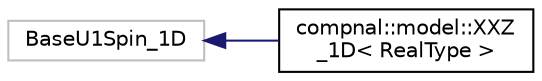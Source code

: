 digraph "Graphical Class Hierarchy"
{
 // INTERACTIVE_SVG=YES
 // LATEX_PDF_SIZE
  edge [fontname="Helvetica",fontsize="10",labelfontname="Helvetica",labelfontsize="10"];
  node [fontname="Helvetica",fontsize="10",shape=record];
  rankdir="LR";
  Node0 [label="BaseU1Spin_1D",height=0.2,width=0.4,color="grey75", fillcolor="white", style="filled",tooltip=" "];
  Node0 -> Node1 [dir="back",color="midnightblue",fontsize="10",style="solid",fontname="Helvetica"];
  Node1 [label="compnal::model::XXZ\l_1D\< RealType \>",height=0.2,width=0.4,color="black", fillcolor="white", style="filled",URL="$d4/d66/classcompnal_1_1model_1_1_x_x_z__1_d.html",tooltip="The class for the one-dimensional XXZ model with the magnitude of the spin . The Hamiltonian reads."];
}
